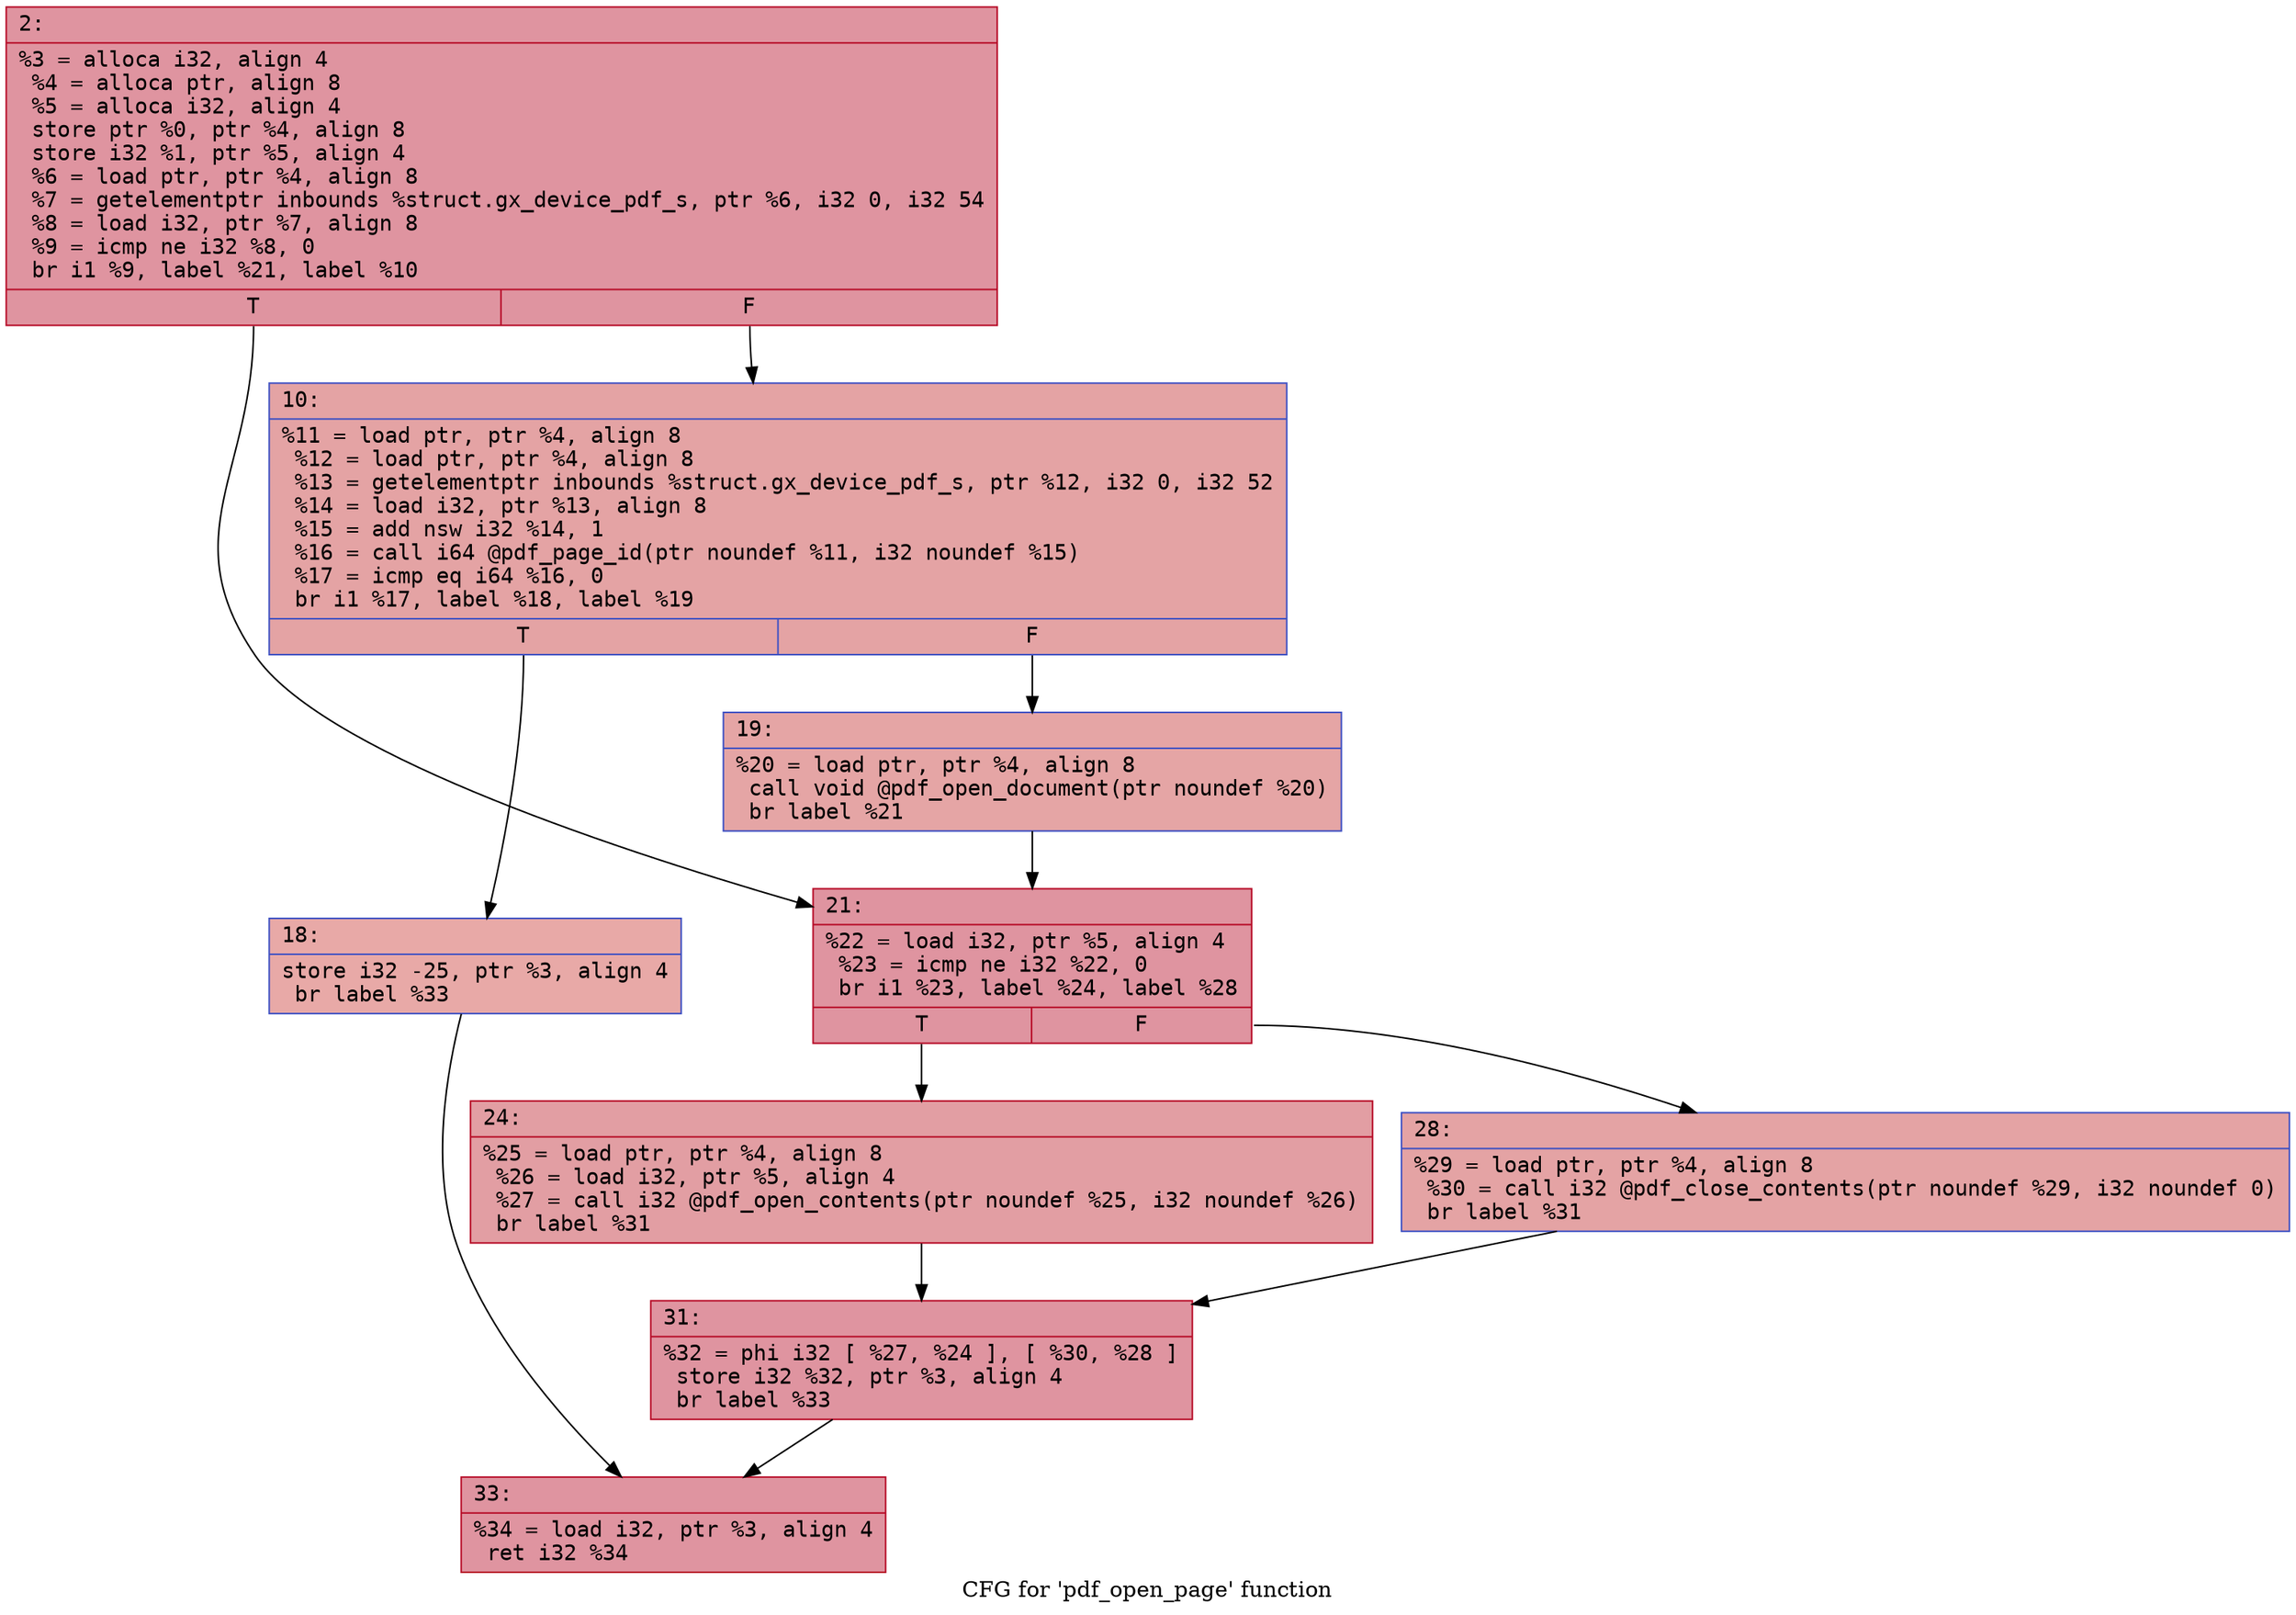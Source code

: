 digraph "CFG for 'pdf_open_page' function" {
	label="CFG for 'pdf_open_page' function";

	Node0x6000020b29e0 [shape=record,color="#b70d28ff", style=filled, fillcolor="#b70d2870" fontname="Courier",label="{2:\l|  %3 = alloca i32, align 4\l  %4 = alloca ptr, align 8\l  %5 = alloca i32, align 4\l  store ptr %0, ptr %4, align 8\l  store i32 %1, ptr %5, align 4\l  %6 = load ptr, ptr %4, align 8\l  %7 = getelementptr inbounds %struct.gx_device_pdf_s, ptr %6, i32 0, i32 54\l  %8 = load i32, ptr %7, align 8\l  %9 = icmp ne i32 %8, 0\l  br i1 %9, label %21, label %10\l|{<s0>T|<s1>F}}"];
	Node0x6000020b29e0:s0 -> Node0x6000020b2b20[tooltip="2 -> 21\nProbability 62.50%" ];
	Node0x6000020b29e0:s1 -> Node0x6000020b2a30[tooltip="2 -> 10\nProbability 37.50%" ];
	Node0x6000020b2a30 [shape=record,color="#3d50c3ff", style=filled, fillcolor="#c32e3170" fontname="Courier",label="{10:\l|  %11 = load ptr, ptr %4, align 8\l  %12 = load ptr, ptr %4, align 8\l  %13 = getelementptr inbounds %struct.gx_device_pdf_s, ptr %12, i32 0, i32 52\l  %14 = load i32, ptr %13, align 8\l  %15 = add nsw i32 %14, 1\l  %16 = call i64 @pdf_page_id(ptr noundef %11, i32 noundef %15)\l  %17 = icmp eq i64 %16, 0\l  br i1 %17, label %18, label %19\l|{<s0>T|<s1>F}}"];
	Node0x6000020b2a30:s0 -> Node0x6000020b2a80[tooltip="10 -> 18\nProbability 37.50%" ];
	Node0x6000020b2a30:s1 -> Node0x6000020b2ad0[tooltip="10 -> 19\nProbability 62.50%" ];
	Node0x6000020b2a80 [shape=record,color="#3d50c3ff", style=filled, fillcolor="#ca3b3770" fontname="Courier",label="{18:\l|  store i32 -25, ptr %3, align 4\l  br label %33\l}"];
	Node0x6000020b2a80 -> Node0x6000020b2c60[tooltip="18 -> 33\nProbability 100.00%" ];
	Node0x6000020b2ad0 [shape=record,color="#3d50c3ff", style=filled, fillcolor="#c5333470" fontname="Courier",label="{19:\l|  %20 = load ptr, ptr %4, align 8\l  call void @pdf_open_document(ptr noundef %20)\l  br label %21\l}"];
	Node0x6000020b2ad0 -> Node0x6000020b2b20[tooltip="19 -> 21\nProbability 100.00%" ];
	Node0x6000020b2b20 [shape=record,color="#b70d28ff", style=filled, fillcolor="#b70d2870" fontname="Courier",label="{21:\l|  %22 = load i32, ptr %5, align 4\l  %23 = icmp ne i32 %22, 0\l  br i1 %23, label %24, label %28\l|{<s0>T|<s1>F}}"];
	Node0x6000020b2b20:s0 -> Node0x6000020b2b70[tooltip="21 -> 24\nProbability 62.50%" ];
	Node0x6000020b2b20:s1 -> Node0x6000020b2bc0[tooltip="21 -> 28\nProbability 37.50%" ];
	Node0x6000020b2b70 [shape=record,color="#b70d28ff", style=filled, fillcolor="#be242e70" fontname="Courier",label="{24:\l|  %25 = load ptr, ptr %4, align 8\l  %26 = load i32, ptr %5, align 4\l  %27 = call i32 @pdf_open_contents(ptr noundef %25, i32 noundef %26)\l  br label %31\l}"];
	Node0x6000020b2b70 -> Node0x6000020b2c10[tooltip="24 -> 31\nProbability 100.00%" ];
	Node0x6000020b2bc0 [shape=record,color="#3d50c3ff", style=filled, fillcolor="#c32e3170" fontname="Courier",label="{28:\l|  %29 = load ptr, ptr %4, align 8\l  %30 = call i32 @pdf_close_contents(ptr noundef %29, i32 noundef 0)\l  br label %31\l}"];
	Node0x6000020b2bc0 -> Node0x6000020b2c10[tooltip="28 -> 31\nProbability 100.00%" ];
	Node0x6000020b2c10 [shape=record,color="#b70d28ff", style=filled, fillcolor="#b70d2870" fontname="Courier",label="{31:\l|  %32 = phi i32 [ %27, %24 ], [ %30, %28 ]\l  store i32 %32, ptr %3, align 4\l  br label %33\l}"];
	Node0x6000020b2c10 -> Node0x6000020b2c60[tooltip="31 -> 33\nProbability 100.00%" ];
	Node0x6000020b2c60 [shape=record,color="#b70d28ff", style=filled, fillcolor="#b70d2870" fontname="Courier",label="{33:\l|  %34 = load i32, ptr %3, align 4\l  ret i32 %34\l}"];
}
